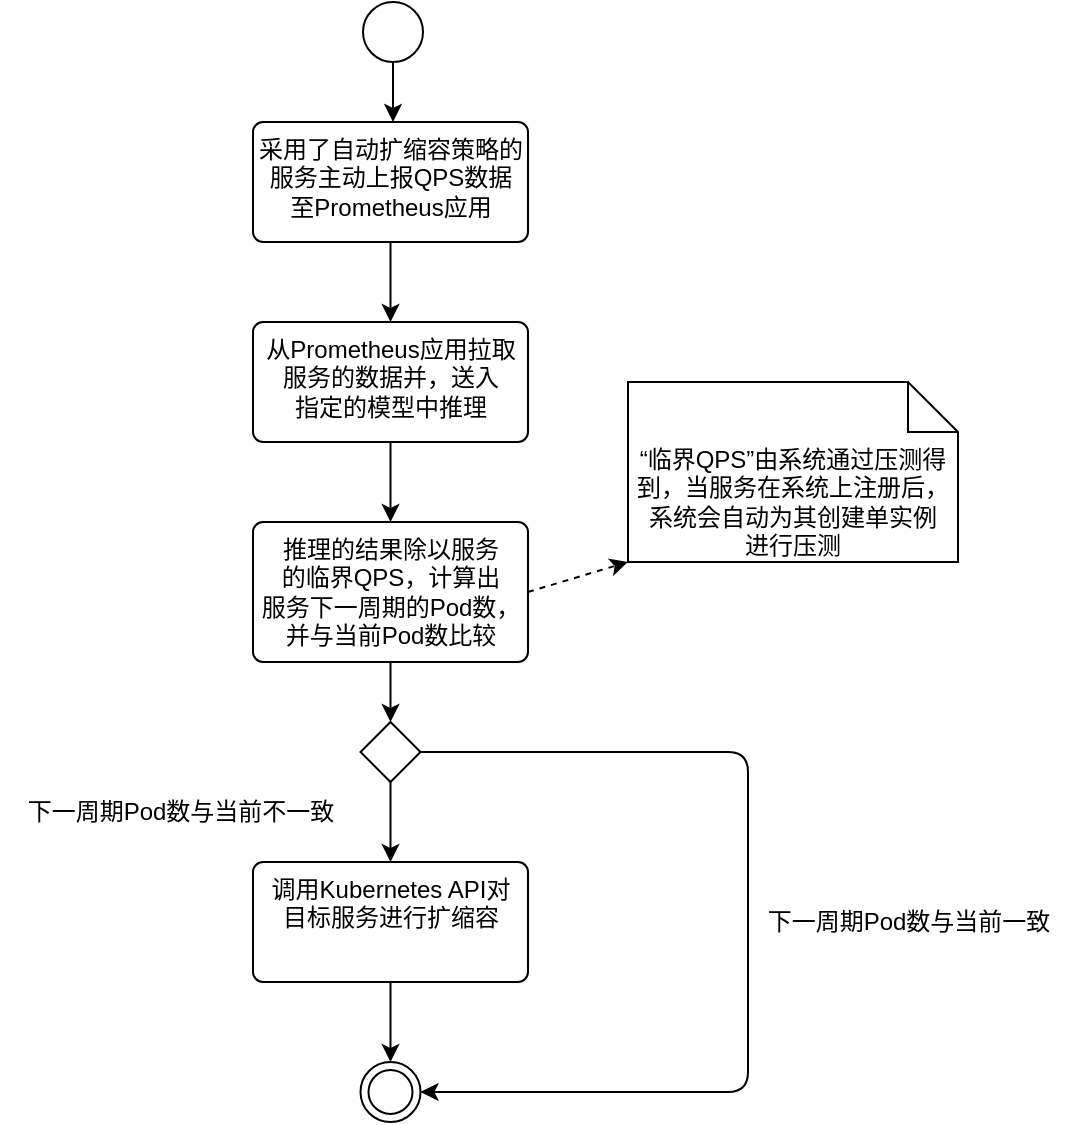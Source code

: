 <mxfile>
    <diagram id="5W1SoYUnUoKoX6mbJZNB" name="第 1 页">
        <mxGraphModel dx="1014" dy="711" grid="1" gridSize="10" guides="1" tooltips="1" connect="1" arrows="1" fold="1" page="1" pageScale="1" pageWidth="1169" pageHeight="827" math="0" shadow="0">
            <root>
                <mxCell id="0"/>
                <mxCell id="1" parent="0"/>
                <mxCell id="3" style="edgeStyle=none;html=1;exitX=0.5;exitY=1;exitDx=0;exitDy=0;entryX=0.5;entryY=0;entryDx=0;entryDy=0;strokeColor=#000000;fontColor=#000000;" edge="1" parent="1" source="4">
                    <mxGeometry relative="1" as="geometry">
                        <mxPoint x="502.5" y="120" as="targetPoint"/>
                    </mxGeometry>
                </mxCell>
                <mxCell id="4" value="" style="ellipse;" vertex="1" parent="1">
                    <mxGeometry x="487.5" y="60" width="30" height="30" as="geometry"/>
                </mxCell>
                <mxCell id="38" style="edgeStyle=none;html=1;exitX=0.5;exitY=1;exitDx=0;exitDy=0;entryX=0.5;entryY=0;entryDx=0;entryDy=0;" edge="1" parent="1" source="10" target="11">
                    <mxGeometry relative="1" as="geometry"/>
                </mxCell>
                <mxCell id="10" value="采用了自动扩缩容策略的&lt;br&gt;服务主动上报QPS数据&lt;br&gt;至Prometheus应用" style="html=1;align=center;verticalAlign=top;rounded=1;absoluteArcSize=1;arcSize=10;dashed=0;" vertex="1" parent="1">
                    <mxGeometry x="432.5" y="120" width="137.5" height="60" as="geometry"/>
                </mxCell>
                <mxCell id="39" style="edgeStyle=none;html=1;exitX=0.5;exitY=1;exitDx=0;exitDy=0;entryX=0.5;entryY=0;entryDx=0;entryDy=0;" edge="1" parent="1" source="11" target="36">
                    <mxGeometry relative="1" as="geometry"/>
                </mxCell>
                <mxCell id="11" value="从Prometheus应用拉取&lt;br&gt;服务的数据并，送入&lt;br&gt;指定的模型中推理" style="html=1;align=center;verticalAlign=top;rounded=1;absoluteArcSize=1;arcSize=10;dashed=0;" vertex="1" parent="1">
                    <mxGeometry x="432.5" y="220" width="137.5" height="60" as="geometry"/>
                </mxCell>
                <mxCell id="40" style="edgeStyle=none;html=1;exitX=1;exitY=0.5;exitDx=0;exitDy=0;entryX=0;entryY=1;entryDx=0;entryDy=0;entryPerimeter=0;dashed=1;" edge="1" parent="1" source="36" target="37">
                    <mxGeometry relative="1" as="geometry"/>
                </mxCell>
                <mxCell id="42" style="edgeStyle=none;html=1;exitX=0.5;exitY=1;exitDx=0;exitDy=0;entryX=0.5;entryY=0;entryDx=0;entryDy=0;" edge="1" parent="1" source="36" target="41">
                    <mxGeometry relative="1" as="geometry"/>
                </mxCell>
                <mxCell id="36" value="推理的结果除以服务&lt;br&gt;的临界QPS，计算出&lt;br&gt;服务下一周期的Pod数，&lt;br&gt;并与当前Pod数比较" style="html=1;align=center;verticalAlign=top;rounded=1;absoluteArcSize=1;arcSize=10;dashed=0;" vertex="1" parent="1">
                    <mxGeometry x="432.5" y="320" width="137.5" height="70" as="geometry"/>
                </mxCell>
                <mxCell id="37" value="“临界QPS”由系统通过压测得到，当服务在系统上注册后，系统会自动为其创建单实例&lt;br&gt;进行压测" style="shape=note2;boundedLbl=1;whiteSpace=wrap;html=1;size=25;verticalAlign=top;align=center;" vertex="1" parent="1">
                    <mxGeometry x="620" y="250" width="165" height="90" as="geometry"/>
                </mxCell>
                <mxCell id="47" style="edgeStyle=none;html=1;exitX=0.5;exitY=1;exitDx=0;exitDy=0;entryX=0.5;entryY=0;entryDx=0;entryDy=0;" edge="1" parent="1" source="41" target="46">
                    <mxGeometry relative="1" as="geometry"/>
                </mxCell>
                <mxCell id="49" style="edgeStyle=none;html=1;exitX=1;exitY=0.5;exitDx=0;exitDy=0;entryX=1;entryY=0.5;entryDx=0;entryDy=0;" edge="1" parent="1" source="41" target="45">
                    <mxGeometry relative="1" as="geometry">
                        <Array as="points">
                            <mxPoint x="680" y="435"/>
                            <mxPoint x="680" y="605"/>
                        </Array>
                    </mxGeometry>
                </mxCell>
                <mxCell id="41" value="" style="rhombus;" vertex="1" parent="1">
                    <mxGeometry x="486.25" y="420" width="30" height="30" as="geometry"/>
                </mxCell>
                <mxCell id="45" value="" style="ellipse;html=1;shape=endState;strokeColor=#000000;" vertex="1" parent="1">
                    <mxGeometry x="486.25" y="590" width="30" height="30" as="geometry"/>
                </mxCell>
                <mxCell id="48" style="edgeStyle=none;html=1;exitX=0.5;exitY=1;exitDx=0;exitDy=0;entryX=0.5;entryY=0;entryDx=0;entryDy=0;" edge="1" parent="1" source="46" target="45">
                    <mxGeometry relative="1" as="geometry"/>
                </mxCell>
                <mxCell id="46" value="调用Kubernetes API对&lt;br&gt;目标服务进行扩缩容" style="html=1;align=center;verticalAlign=top;rounded=1;absoluteArcSize=1;arcSize=10;dashed=0;" vertex="1" parent="1">
                    <mxGeometry x="432.5" y="490" width="137.5" height="60" as="geometry"/>
                </mxCell>
                <mxCell id="50" value="下一周期Pod数与当前不一致" style="text;html=1;align=center;verticalAlign=middle;resizable=0;points=[];autosize=1;strokeColor=none;fillColor=none;" vertex="1" parent="1">
                    <mxGeometry x="306.25" y="450" width="180" height="30" as="geometry"/>
                </mxCell>
                <mxCell id="51" value="下一周期Pod数与当前一致" style="text;html=1;align=center;verticalAlign=middle;resizable=0;points=[];autosize=1;strokeColor=none;fillColor=none;" vertex="1" parent="1">
                    <mxGeometry x="680" y="505" width="160" height="30" as="geometry"/>
                </mxCell>
            </root>
        </mxGraphModel>
    </diagram>
</mxfile>